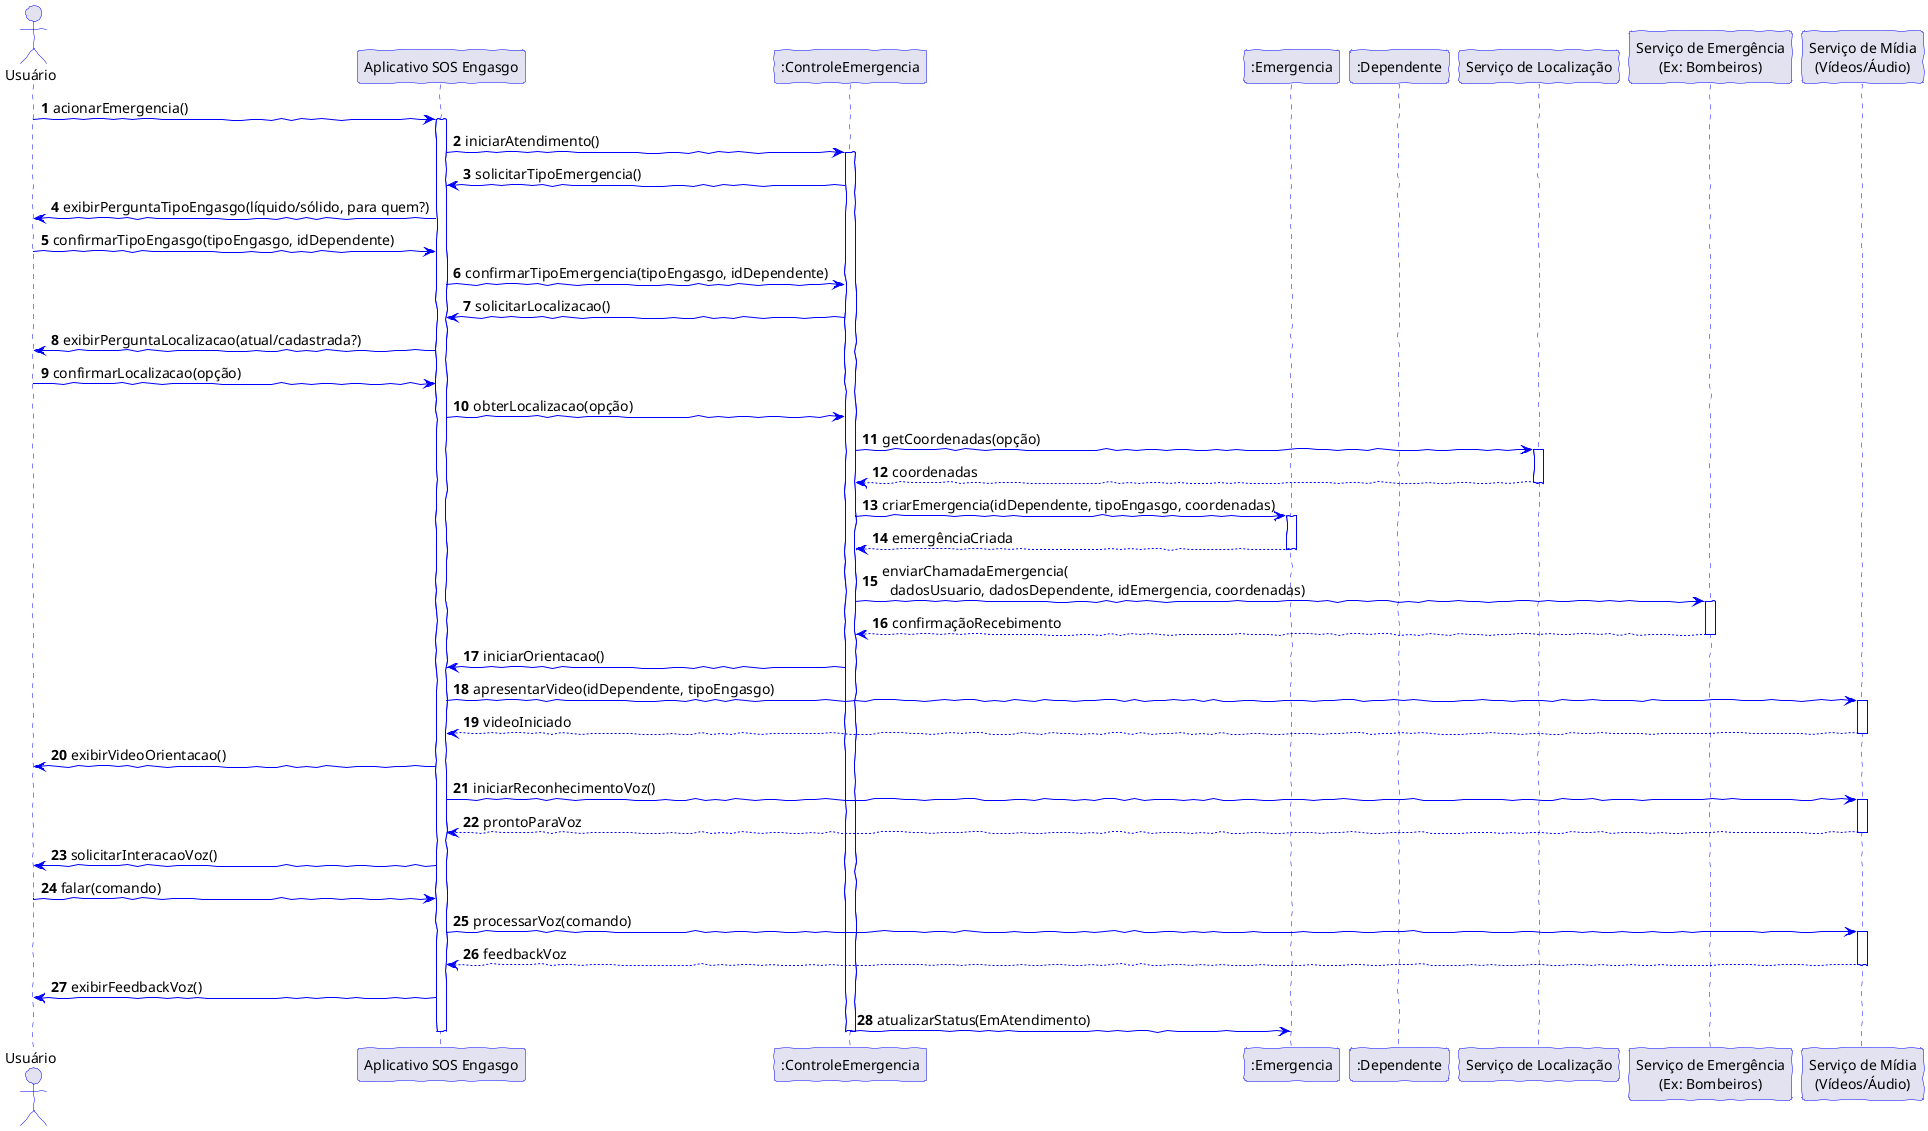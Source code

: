 @startuml diagrama_sequencia
skinparam handwritten true
skinparam defaultFontName "Arial"
skinparam defaultFontSize 14
skinparam sequence {
    ArrowColor #0000FF
    ActorBorderColor #0000FF
    ParticipantBorderColor #0000FF
    LifeLineBorderColor #0000FF
    LifeLineBackgroundColor #FFFFFF
}

actor Usuário as User
participant "Aplicativo SOS Engasgo" as App
participant ":ControleEmergencia" as EmergencyControl
participant ":Emergencia" as EmergencyObject
participant ":Dependente" as DependentObject
participant "Serviço de Localização" as LocationService
participant "Serviço de Emergência\n(Ex: Bombeiros)" as EmergencyService
participant "Serviço de Mídia\n(Vídeos/Áudio)" as MediaService

autonumber

User -> App : acionarEmergencia()
activate App
App -> EmergencyControl : iniciarAtendimento()
activate EmergencyControl

EmergencyControl -> App : solicitarTipoEmergencia()
App -> User : exibirPerguntaTipoEngasgo(líquido/sólido, para quem?)
User -> App : confirmarTipoEngasgo(tipoEngasgo, idDependente)
App -> EmergencyControl : confirmarTipoEmergencia(tipoEngasgo, idDependente)

EmergencyControl -> App : solicitarLocalizacao()
App -> User : exibirPerguntaLocalizacao(atual/cadastrada?)
User -> App : confirmarLocalizacao(opção)
App -> EmergencyControl : obterLocalizacao(opção)

EmergencyControl -> LocationService : getCoordenadas(opção)
activate LocationService
LocationService --> EmergencyControl : coordenadas
deactivate LocationService

EmergencyControl -> EmergencyObject : criarEmergencia(idDependente, tipoEngasgo, coordenadas)
activate EmergencyObject
EmergencyObject --> EmergencyControl : emergênciaCriada
deactivate EmergencyObject

EmergencyControl -> EmergencyService : enviarChamadaEmergencia(\n  dadosUsuario, dadosDependente, idEmergencia, coordenadas)
activate EmergencyService
EmergencyService --> EmergencyControl : confirmaçãoRecebimento
deactivate EmergencyService

EmergencyControl -> App : iniciarOrientacao()
App -> MediaService : apresentarVideo(idDependente, tipoEngasgo)
activate MediaService
MediaService --> App : videoIniciado
deactivate MediaService
App -> User : exibirVideoOrientacao()

App -> MediaService : iniciarReconhecimentoVoz()
activate MediaService
MediaService --> App : prontoParaVoz
deactivate MediaService
App -> User : solicitarInteracaoVoz()
User -> App : falar(comando)
App -> MediaService : processarVoz(comando)
activate MediaService
MediaService --> App : feedbackVoz
deactivate MediaService
App -> User : exibirFeedbackVoz()

EmergencyControl -> EmergencyObject : atualizarStatus(EmAtendimento)
deactivate EmergencyControl
deactivate App

@enduml
